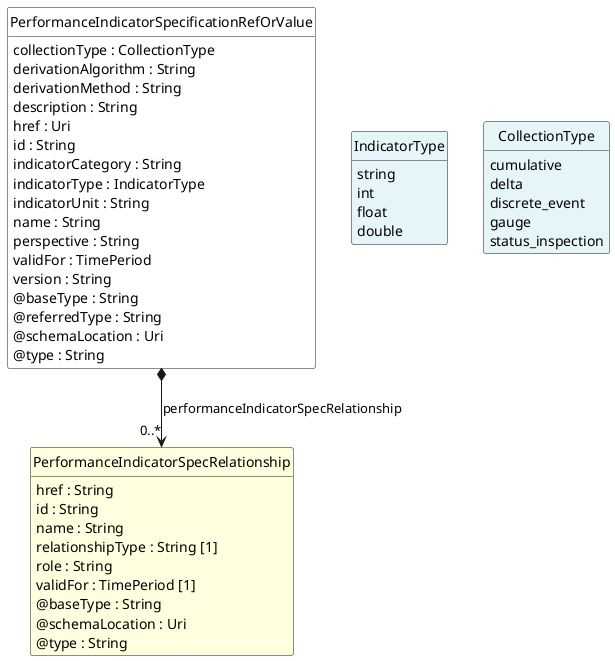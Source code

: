 @startuml
hide circle
hide methods
hide stereotype
show <<Enumeration>> stereotype
skinparam class {
   BackgroundColor<<Enumeration>> #E6F5F7
   BackgroundColor<<Ref>> #FFFFE0
   BackgroundColor<<Pivot>> #FFFFFFF
   BackgroundColor<<SimpleType>> #E2F0DA
   BackgroundColor #FCF2E3
}

class PerformanceIndicatorSpecificationRefOrValue <<Pivot>> {
    collectionType : CollectionType
    derivationAlgorithm : String
    derivationMethod : String
    description : String
    href : Uri
    id : String
    indicatorCategory : String
    indicatorType : IndicatorType
    indicatorUnit : String
    name : String
    perspective : String
    validFor : TimePeriod
    version : String
    @baseType : String
    @referredType : String
    @schemaLocation : Uri
    @type : String
}

class PerformanceIndicatorSpecRelationship  <<Ref>> {
    href : String
    id : String
    name : String
    relationshipType : String [1]
    role : String
    validFor : TimePeriod [1]
    @baseType : String
    @schemaLocation : Uri
    @type : String
}

class CollectionType <<Enumeration>> {
    cumulative
    delta
    discrete_event
    gauge
    status_inspection
}

class IndicatorType <<Enumeration>> {
    string
    int
    float
    double
}

PerformanceIndicatorSpecificationRefOrValue -right[hidden]-> IndicatorType

IndicatorType -right[hidden]-> CollectionType

PerformanceIndicatorSpecificationRefOrValue *-->  "0..*" PerformanceIndicatorSpecRelationship : performanceIndicatorSpecRelationship

@enduml